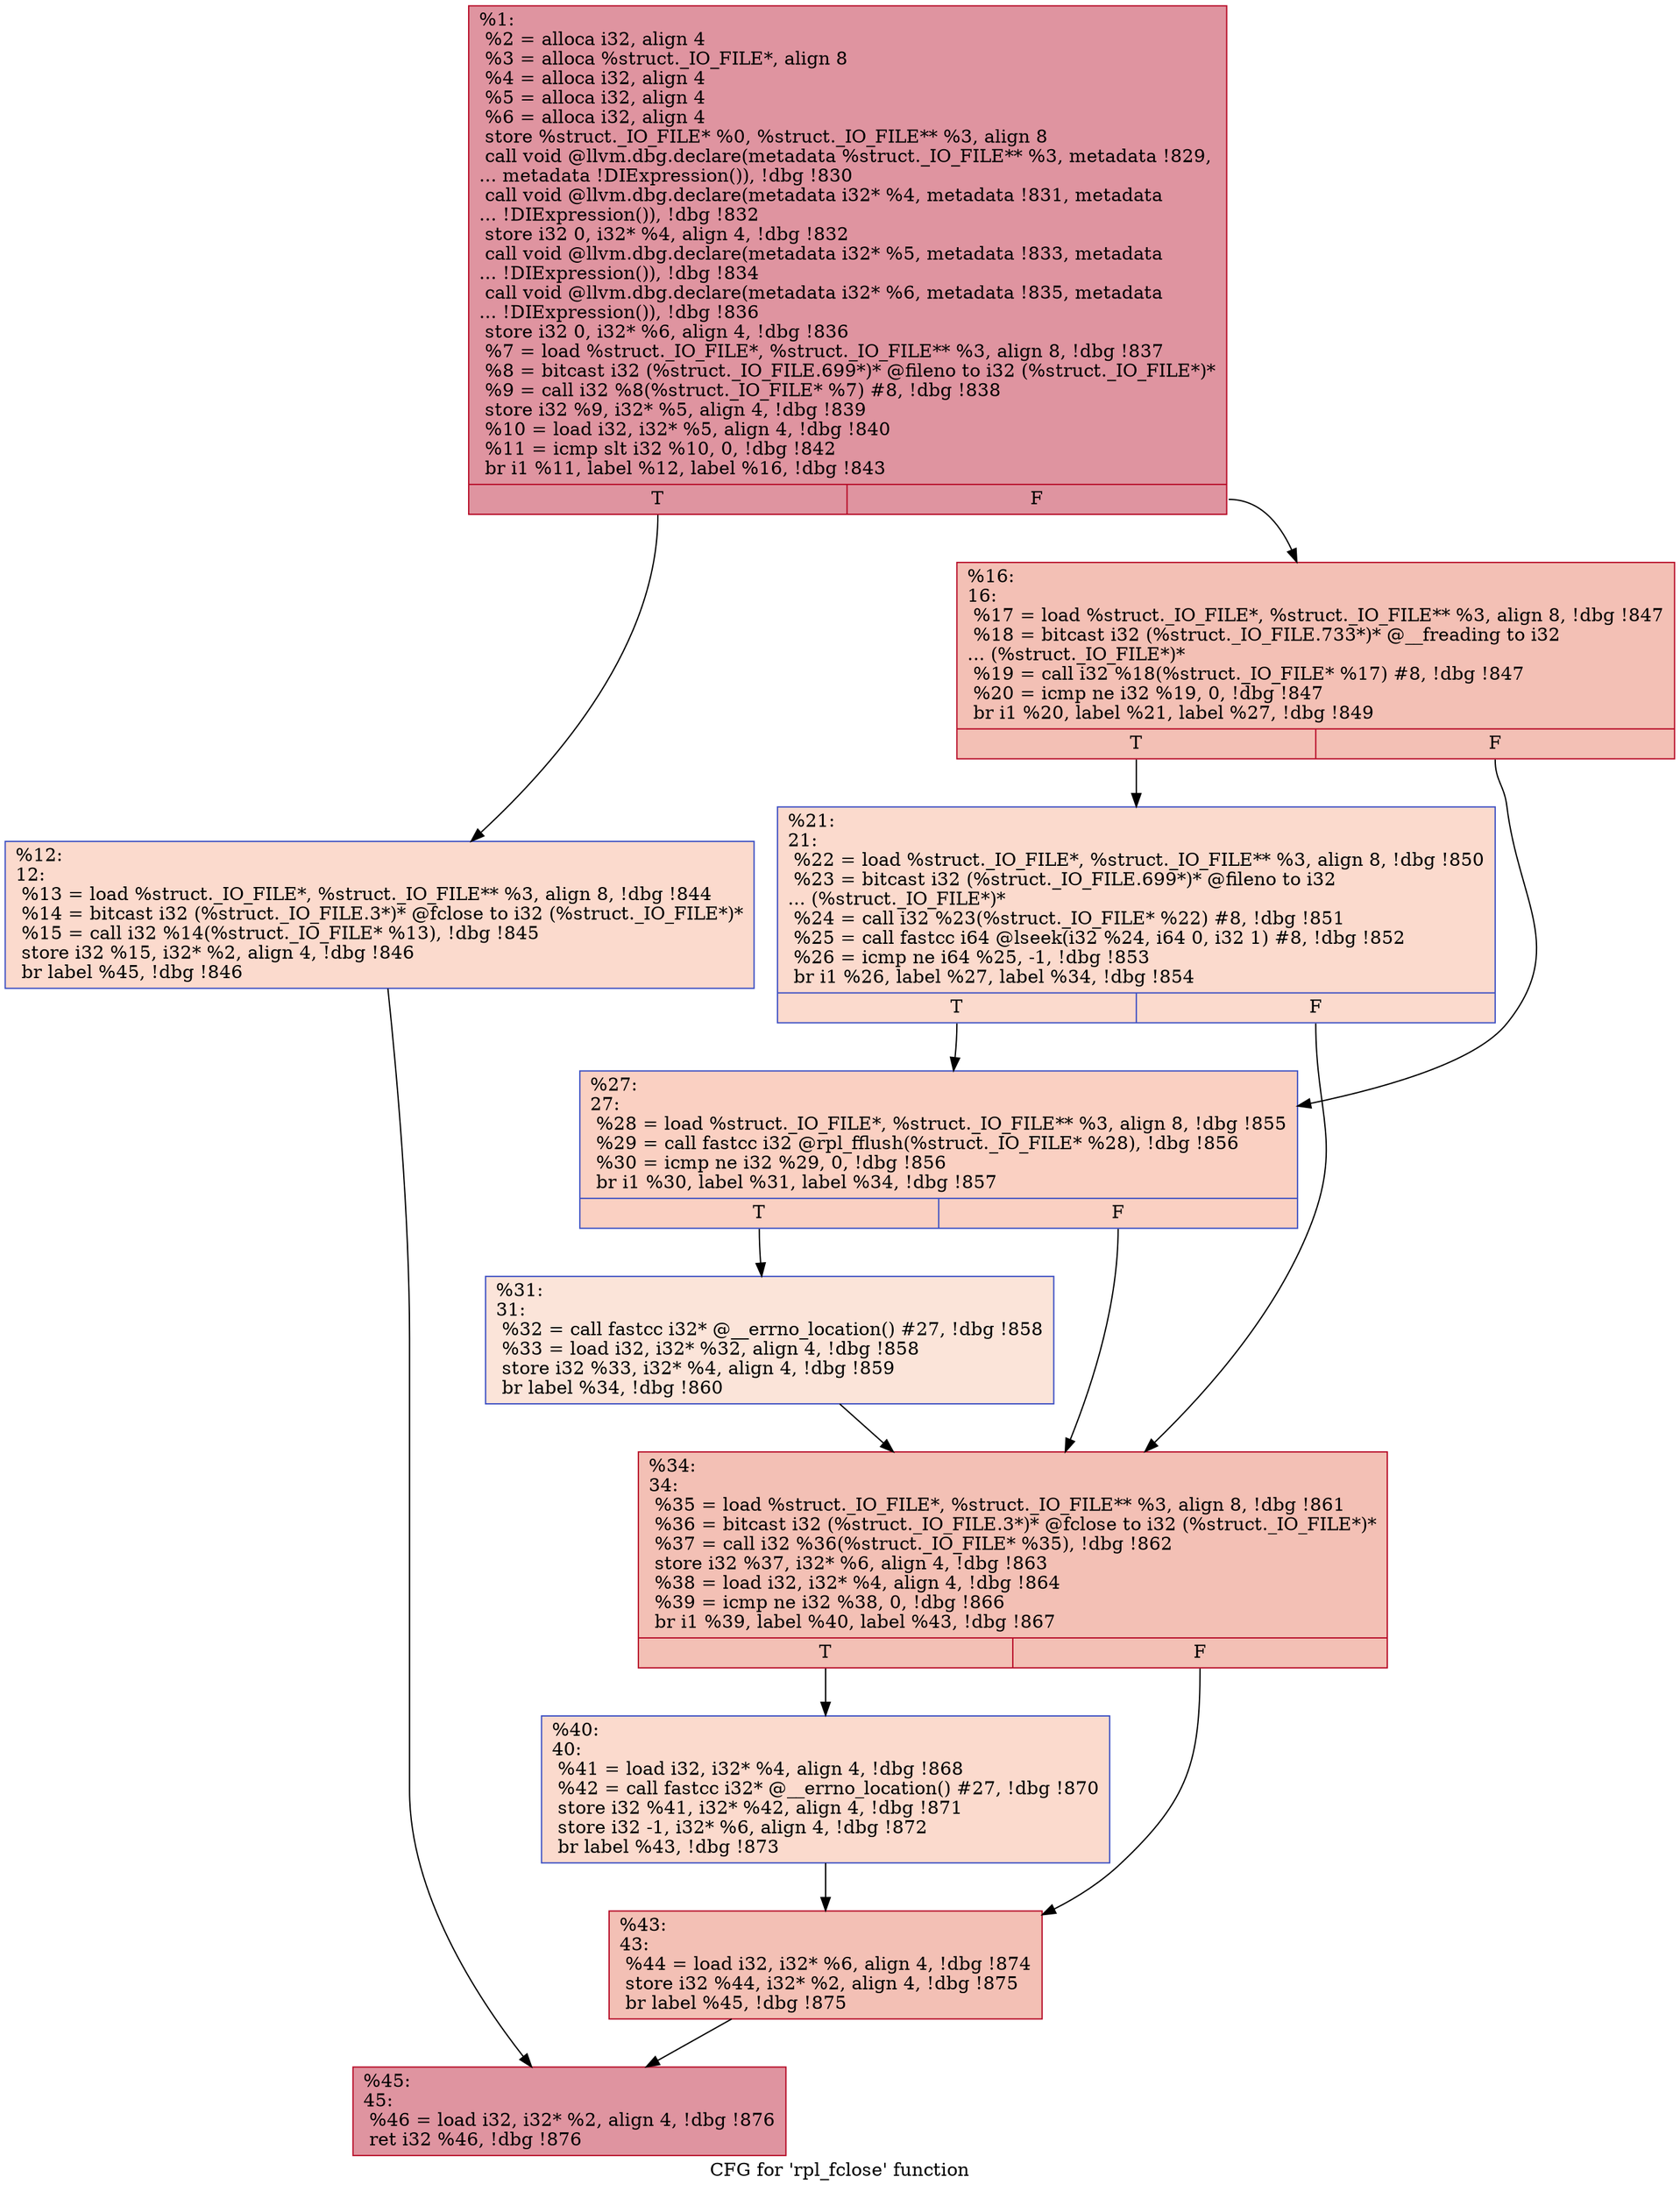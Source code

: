 digraph "CFG for 'rpl_fclose' function" {
	label="CFG for 'rpl_fclose' function";

	Node0x21308d0 [shape=record,color="#b70d28ff", style=filled, fillcolor="#b70d2870",label="{%1:\l  %2 = alloca i32, align 4\l  %3 = alloca %struct._IO_FILE*, align 8\l  %4 = alloca i32, align 4\l  %5 = alloca i32, align 4\l  %6 = alloca i32, align 4\l  store %struct._IO_FILE* %0, %struct._IO_FILE** %3, align 8\l  call void @llvm.dbg.declare(metadata %struct._IO_FILE** %3, metadata !829,\l... metadata !DIExpression()), !dbg !830\l  call void @llvm.dbg.declare(metadata i32* %4, metadata !831, metadata\l... !DIExpression()), !dbg !832\l  store i32 0, i32* %4, align 4, !dbg !832\l  call void @llvm.dbg.declare(metadata i32* %5, metadata !833, metadata\l... !DIExpression()), !dbg !834\l  call void @llvm.dbg.declare(metadata i32* %6, metadata !835, metadata\l... !DIExpression()), !dbg !836\l  store i32 0, i32* %6, align 4, !dbg !836\l  %7 = load %struct._IO_FILE*, %struct._IO_FILE** %3, align 8, !dbg !837\l  %8 = bitcast i32 (%struct._IO_FILE.699*)* @fileno to i32 (%struct._IO_FILE*)*\l  %9 = call i32 %8(%struct._IO_FILE* %7) #8, !dbg !838\l  store i32 %9, i32* %5, align 4, !dbg !839\l  %10 = load i32, i32* %5, align 4, !dbg !840\l  %11 = icmp slt i32 %10, 0, !dbg !842\l  br i1 %11, label %12, label %16, !dbg !843\l|{<s0>T|<s1>F}}"];
	Node0x21308d0:s0 -> Node0x21309b0;
	Node0x21308d0:s1 -> Node0x2130a00;
	Node0x21309b0 [shape=record,color="#3d50c3ff", style=filled, fillcolor="#f7ac8e70",label="{%12:\l12:                                               \l  %13 = load %struct._IO_FILE*, %struct._IO_FILE** %3, align 8, !dbg !844\l  %14 = bitcast i32 (%struct._IO_FILE.3*)* @fclose to i32 (%struct._IO_FILE*)*\l  %15 = call i32 %14(%struct._IO_FILE* %13), !dbg !845\l  store i32 %15, i32* %2, align 4, !dbg !846\l  br label %45, !dbg !846\l}"];
	Node0x21309b0 -> Node0x2130c30;
	Node0x2130a00 [shape=record,color="#b70d28ff", style=filled, fillcolor="#e5705870",label="{%16:\l16:                                               \l  %17 = load %struct._IO_FILE*, %struct._IO_FILE** %3, align 8, !dbg !847\l  %18 = bitcast i32 (%struct._IO_FILE.733*)* @__freading to i32\l... (%struct._IO_FILE*)*\l  %19 = call i32 %18(%struct._IO_FILE* %17) #8, !dbg !847\l  %20 = icmp ne i32 %19, 0, !dbg !847\l  br i1 %20, label %21, label %27, !dbg !849\l|{<s0>T|<s1>F}}"];
	Node0x2130a00:s0 -> Node0x2130a50;
	Node0x2130a00:s1 -> Node0x2130aa0;
	Node0x2130a50 [shape=record,color="#3d50c3ff", style=filled, fillcolor="#f7ac8e70",label="{%21:\l21:                                               \l  %22 = load %struct._IO_FILE*, %struct._IO_FILE** %3, align 8, !dbg !850\l  %23 = bitcast i32 (%struct._IO_FILE.699*)* @fileno to i32\l... (%struct._IO_FILE*)*\l  %24 = call i32 %23(%struct._IO_FILE* %22) #8, !dbg !851\l  %25 = call fastcc i64 @lseek(i32 %24, i64 0, i32 1) #8, !dbg !852\l  %26 = icmp ne i64 %25, -1, !dbg !853\l  br i1 %26, label %27, label %34, !dbg !854\l|{<s0>T|<s1>F}}"];
	Node0x2130a50:s0 -> Node0x2130aa0;
	Node0x2130a50:s1 -> Node0x2130b40;
	Node0x2130aa0 [shape=record,color="#3d50c3ff", style=filled, fillcolor="#f3947570",label="{%27:\l27:                                               \l  %28 = load %struct._IO_FILE*, %struct._IO_FILE** %3, align 8, !dbg !855\l  %29 = call fastcc i32 @rpl_fflush(%struct._IO_FILE* %28), !dbg !856\l  %30 = icmp ne i32 %29, 0, !dbg !856\l  br i1 %30, label %31, label %34, !dbg !857\l|{<s0>T|<s1>F}}"];
	Node0x2130aa0:s0 -> Node0x2130af0;
	Node0x2130aa0:s1 -> Node0x2130b40;
	Node0x2130af0 [shape=record,color="#3d50c3ff", style=filled, fillcolor="#f5c1a970",label="{%31:\l31:                                               \l  %32 = call fastcc i32* @__errno_location() #27, !dbg !858\l  %33 = load i32, i32* %32, align 4, !dbg !858\l  store i32 %33, i32* %4, align 4, !dbg !859\l  br label %34, !dbg !860\l}"];
	Node0x2130af0 -> Node0x2130b40;
	Node0x2130b40 [shape=record,color="#b70d28ff", style=filled, fillcolor="#e5705870",label="{%34:\l34:                                               \l  %35 = load %struct._IO_FILE*, %struct._IO_FILE** %3, align 8, !dbg !861\l  %36 = bitcast i32 (%struct._IO_FILE.3*)* @fclose to i32 (%struct._IO_FILE*)*\l  %37 = call i32 %36(%struct._IO_FILE* %35), !dbg !862\l  store i32 %37, i32* %6, align 4, !dbg !863\l  %38 = load i32, i32* %4, align 4, !dbg !864\l  %39 = icmp ne i32 %38, 0, !dbg !866\l  br i1 %39, label %40, label %43, !dbg !867\l|{<s0>T|<s1>F}}"];
	Node0x2130b40:s0 -> Node0x2130b90;
	Node0x2130b40:s1 -> Node0x2130be0;
	Node0x2130b90 [shape=record,color="#3d50c3ff", style=filled, fillcolor="#f7ac8e70",label="{%40:\l40:                                               \l  %41 = load i32, i32* %4, align 4, !dbg !868\l  %42 = call fastcc i32* @__errno_location() #27, !dbg !870\l  store i32 %41, i32* %42, align 4, !dbg !871\l  store i32 -1, i32* %6, align 4, !dbg !872\l  br label %43, !dbg !873\l}"];
	Node0x2130b90 -> Node0x2130be0;
	Node0x2130be0 [shape=record,color="#b70d28ff", style=filled, fillcolor="#e5705870",label="{%43:\l43:                                               \l  %44 = load i32, i32* %6, align 4, !dbg !874\l  store i32 %44, i32* %2, align 4, !dbg !875\l  br label %45, !dbg !875\l}"];
	Node0x2130be0 -> Node0x2130c30;
	Node0x2130c30 [shape=record,color="#b70d28ff", style=filled, fillcolor="#b70d2870",label="{%45:\l45:                                               \l  %46 = load i32, i32* %2, align 4, !dbg !876\l  ret i32 %46, !dbg !876\l}"];
}
